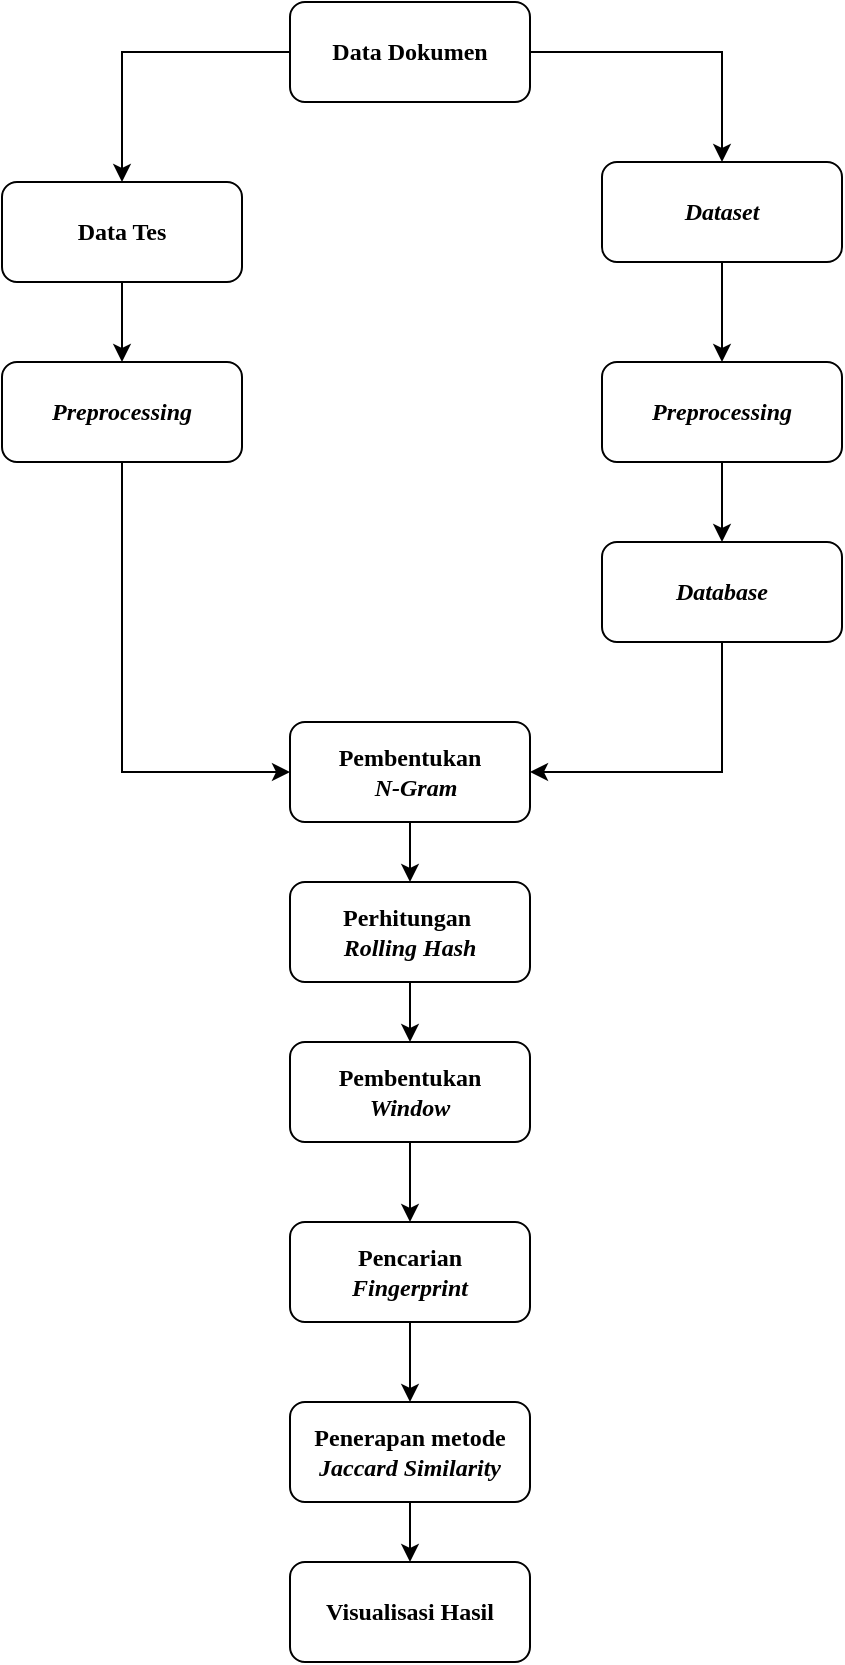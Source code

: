 <mxfile version="14.2.6" type="device"><diagram id="aLq3DYNACxxIGq1Pl8Hv" name="Page-1"><mxGraphModel dx="1019" dy="492" grid="1" gridSize="10" guides="1" tooltips="1" connect="1" arrows="1" fold="1" page="1" pageScale="1" pageWidth="827" pageHeight="1169" math="0" shadow="0"><root><mxCell id="0"/><mxCell id="1" parent="0"/><mxCell id="EU1eLticV8CP0pWOmAMG-5" value="" style="edgeStyle=orthogonalEdgeStyle;rounded=0;orthogonalLoop=1;jettySize=auto;html=1;" edge="1" parent="1" source="qfkg585b9BCSJXwylDFr-4" target="EU1eLticV8CP0pWOmAMG-4"><mxGeometry relative="1" as="geometry"/></mxCell><mxCell id="qfkg585b9BCSJXwylDFr-4" value="&lt;font face=&quot;Times New Roman&quot;&gt;&lt;b&gt;&lt;i&gt;Dataset&lt;/i&gt;&lt;/b&gt;&lt;/font&gt;" style="rounded=1;whiteSpace=wrap;html=1;" parent="1" vertex="1"><mxGeometry x="510" y="160" width="120" height="50" as="geometry"/></mxCell><mxCell id="EU1eLticV8CP0pWOmAMG-10" style="edgeStyle=orthogonalEdgeStyle;rounded=0;orthogonalLoop=1;jettySize=auto;html=1;entryX=1;entryY=0.5;entryDx=0;entryDy=0;exitX=0.5;exitY=1;exitDx=0;exitDy=0;" edge="1" parent="1" source="qfkg585b9BCSJXwylDFr-11" target="qfkg585b9BCSJXwylDFr-13"><mxGeometry relative="1" as="geometry"><mxPoint x="520" y="510" as="targetPoint"/></mxGeometry></mxCell><mxCell id="qfkg585b9BCSJXwylDFr-11" value="&lt;font face=&quot;Times New Roman&quot;&gt;&lt;b&gt;&lt;i&gt;Database&lt;/i&gt;&lt;/b&gt;&lt;/font&gt;" style="whiteSpace=wrap;html=1;rounded=1;" parent="1" vertex="1"><mxGeometry x="510" y="350" width="120" height="50" as="geometry"/></mxCell><mxCell id="ihhn2-iTfMk56GDN1HNL-2" style="edgeStyle=orthogonalEdgeStyle;rounded=0;orthogonalLoop=1;jettySize=auto;html=1;entryX=0.5;entryY=0;entryDx=0;entryDy=0;" parent="1" source="qfkg585b9BCSJXwylDFr-13" target="qfkg585b9BCSJXwylDFr-15" edge="1"><mxGeometry relative="1" as="geometry"/></mxCell><mxCell id="qfkg585b9BCSJXwylDFr-13" value="&lt;font face=&quot;Times New Roman&quot;&gt;&lt;b&gt;Pembentukan&lt;br&gt;&amp;nbsp;&amp;nbsp;&lt;i&gt;N-Gram&lt;/i&gt;&lt;/b&gt;&lt;/font&gt;" style="whiteSpace=wrap;html=1;rounded=1;" parent="1" vertex="1"><mxGeometry x="354" y="440" width="120" height="50" as="geometry"/></mxCell><mxCell id="qfkg585b9BCSJXwylDFr-19" value="" style="edgeStyle=orthogonalEdgeStyle;rounded=0;orthogonalLoop=1;jettySize=auto;html=1;" parent="1" source="qfkg585b9BCSJXwylDFr-15" target="qfkg585b9BCSJXwylDFr-18" edge="1"><mxGeometry relative="1" as="geometry"/></mxCell><mxCell id="qfkg585b9BCSJXwylDFr-15" value="&lt;font face=&quot;Times New Roman&quot;&gt;&lt;b&gt;Perhitungan&amp;nbsp;&lt;br&gt;&lt;i&gt;Rolling Hash&lt;/i&gt;&lt;br&gt;&lt;/b&gt;&lt;/font&gt;" style="whiteSpace=wrap;html=1;rounded=1;" parent="1" vertex="1"><mxGeometry x="354" y="520" width="120" height="50" as="geometry"/></mxCell><mxCell id="EU1eLticV8CP0pWOmAMG-15" value="" style="edgeStyle=orthogonalEdgeStyle;rounded=0;orthogonalLoop=1;jettySize=auto;html=1;" edge="1" parent="1" source="qfkg585b9BCSJXwylDFr-18" target="EU1eLticV8CP0pWOmAMG-14"><mxGeometry relative="1" as="geometry"/></mxCell><mxCell id="qfkg585b9BCSJXwylDFr-18" value="&lt;b&gt;&lt;font face=&quot;Times New Roman&quot;&gt;Pembentukan &lt;br&gt;&lt;i&gt;Window&lt;/i&gt;&lt;/font&gt;&lt;/b&gt;" style="whiteSpace=wrap;html=1;rounded=1;" parent="1" vertex="1"><mxGeometry x="354" y="600" width="120" height="50" as="geometry"/></mxCell><mxCell id="EU1eLticV8CP0pWOmAMG-3" value="" style="edgeStyle=orthogonalEdgeStyle;rounded=0;orthogonalLoop=1;jettySize=auto;html=1;" edge="1" parent="1" source="EU1eLticV8CP0pWOmAMG-1" target="EU1eLticV8CP0pWOmAMG-2"><mxGeometry relative="1" as="geometry"/></mxCell><mxCell id="EU1eLticV8CP0pWOmAMG-1" value="&lt;font face=&quot;Times New Roman&quot;&gt;&lt;b&gt;Data Tes&lt;/b&gt;&lt;/font&gt;" style="rounded=1;whiteSpace=wrap;html=1;" vertex="1" parent="1"><mxGeometry x="210" y="170" width="120" height="50" as="geometry"/></mxCell><mxCell id="EU1eLticV8CP0pWOmAMG-9" style="edgeStyle=orthogonalEdgeStyle;rounded=0;orthogonalLoop=1;jettySize=auto;html=1;entryX=0;entryY=0.5;entryDx=0;entryDy=0;exitX=0.5;exitY=1;exitDx=0;exitDy=0;" edge="1" parent="1" source="EU1eLticV8CP0pWOmAMG-2" target="qfkg585b9BCSJXwylDFr-13"><mxGeometry relative="1" as="geometry"/></mxCell><mxCell id="EU1eLticV8CP0pWOmAMG-2" value="&lt;font face=&quot;Times New Roman&quot;&gt;&lt;b&gt;&lt;i&gt;Preprocessing&lt;/i&gt;&lt;/b&gt;&lt;/font&gt;" style="rounded=1;whiteSpace=wrap;html=1;" vertex="1" parent="1"><mxGeometry x="210" y="260" width="120" height="50" as="geometry"/></mxCell><mxCell id="EU1eLticV8CP0pWOmAMG-6" style="edgeStyle=orthogonalEdgeStyle;rounded=0;orthogonalLoop=1;jettySize=auto;html=1;entryX=0.5;entryY=0;entryDx=0;entryDy=0;" edge="1" parent="1" source="EU1eLticV8CP0pWOmAMG-4" target="qfkg585b9BCSJXwylDFr-11"><mxGeometry relative="1" as="geometry"/></mxCell><mxCell id="EU1eLticV8CP0pWOmAMG-4" value="&lt;font face=&quot;Times New Roman&quot;&gt;&lt;b&gt;&lt;i&gt;Preprocessing&lt;/i&gt;&lt;/b&gt;&lt;/font&gt;" style="rounded=1;whiteSpace=wrap;html=1;" vertex="1" parent="1"><mxGeometry x="510" y="260" width="120" height="50" as="geometry"/></mxCell><mxCell id="EU1eLticV8CP0pWOmAMG-12" style="edgeStyle=orthogonalEdgeStyle;rounded=0;orthogonalLoop=1;jettySize=auto;html=1;entryX=0.5;entryY=0;entryDx=0;entryDy=0;" edge="1" parent="1" source="EU1eLticV8CP0pWOmAMG-11" target="EU1eLticV8CP0pWOmAMG-1"><mxGeometry relative="1" as="geometry"/></mxCell><mxCell id="EU1eLticV8CP0pWOmAMG-13" style="edgeStyle=orthogonalEdgeStyle;rounded=0;orthogonalLoop=1;jettySize=auto;html=1;entryX=0.5;entryY=0;entryDx=0;entryDy=0;" edge="1" parent="1" source="EU1eLticV8CP0pWOmAMG-11" target="qfkg585b9BCSJXwylDFr-4"><mxGeometry relative="1" as="geometry"/></mxCell><mxCell id="EU1eLticV8CP0pWOmAMG-11" value="&lt;font face=&quot;Times New Roman&quot;&gt;&lt;b&gt;Data Dokumen&lt;/b&gt;&lt;/font&gt;" style="rounded=1;whiteSpace=wrap;html=1;" vertex="1" parent="1"><mxGeometry x="354" y="80" width="120" height="50" as="geometry"/></mxCell><mxCell id="EU1eLticV8CP0pWOmAMG-17" value="" style="edgeStyle=orthogonalEdgeStyle;rounded=0;orthogonalLoop=1;jettySize=auto;html=1;" edge="1" parent="1" source="EU1eLticV8CP0pWOmAMG-14" target="EU1eLticV8CP0pWOmAMG-16"><mxGeometry relative="1" as="geometry"/></mxCell><mxCell id="EU1eLticV8CP0pWOmAMG-14" value="&lt;font face=&quot;Times New Roman&quot;&gt;&lt;b&gt;Pencarian &lt;br&gt;&lt;i&gt;Fingerprint&lt;/i&gt;&lt;/b&gt;&lt;/font&gt;" style="whiteSpace=wrap;html=1;rounded=1;" vertex="1" parent="1"><mxGeometry x="354" y="690" width="120" height="50" as="geometry"/></mxCell><mxCell id="EU1eLticV8CP0pWOmAMG-19" value="" style="edgeStyle=orthogonalEdgeStyle;rounded=0;orthogonalLoop=1;jettySize=auto;html=1;" edge="1" parent="1" source="EU1eLticV8CP0pWOmAMG-16" target="EU1eLticV8CP0pWOmAMG-18"><mxGeometry relative="1" as="geometry"/></mxCell><mxCell id="EU1eLticV8CP0pWOmAMG-16" value="&lt;font face=&quot;Times New Roman&quot;&gt;&lt;b&gt;Penerapan metode &lt;i&gt;Jaccard Similarity&lt;/i&gt;&lt;/b&gt;&lt;/font&gt;" style="whiteSpace=wrap;html=1;rounded=1;" vertex="1" parent="1"><mxGeometry x="354" y="780" width="120" height="50" as="geometry"/></mxCell><mxCell id="EU1eLticV8CP0pWOmAMG-18" value="&lt;font face=&quot;Times New Roman&quot;&gt;&lt;b&gt;Visualisasi Hasil&lt;/b&gt;&lt;/font&gt;" style="whiteSpace=wrap;html=1;rounded=1;" vertex="1" parent="1"><mxGeometry x="354" y="860" width="120" height="50" as="geometry"/></mxCell></root></mxGraphModel></diagram></mxfile>